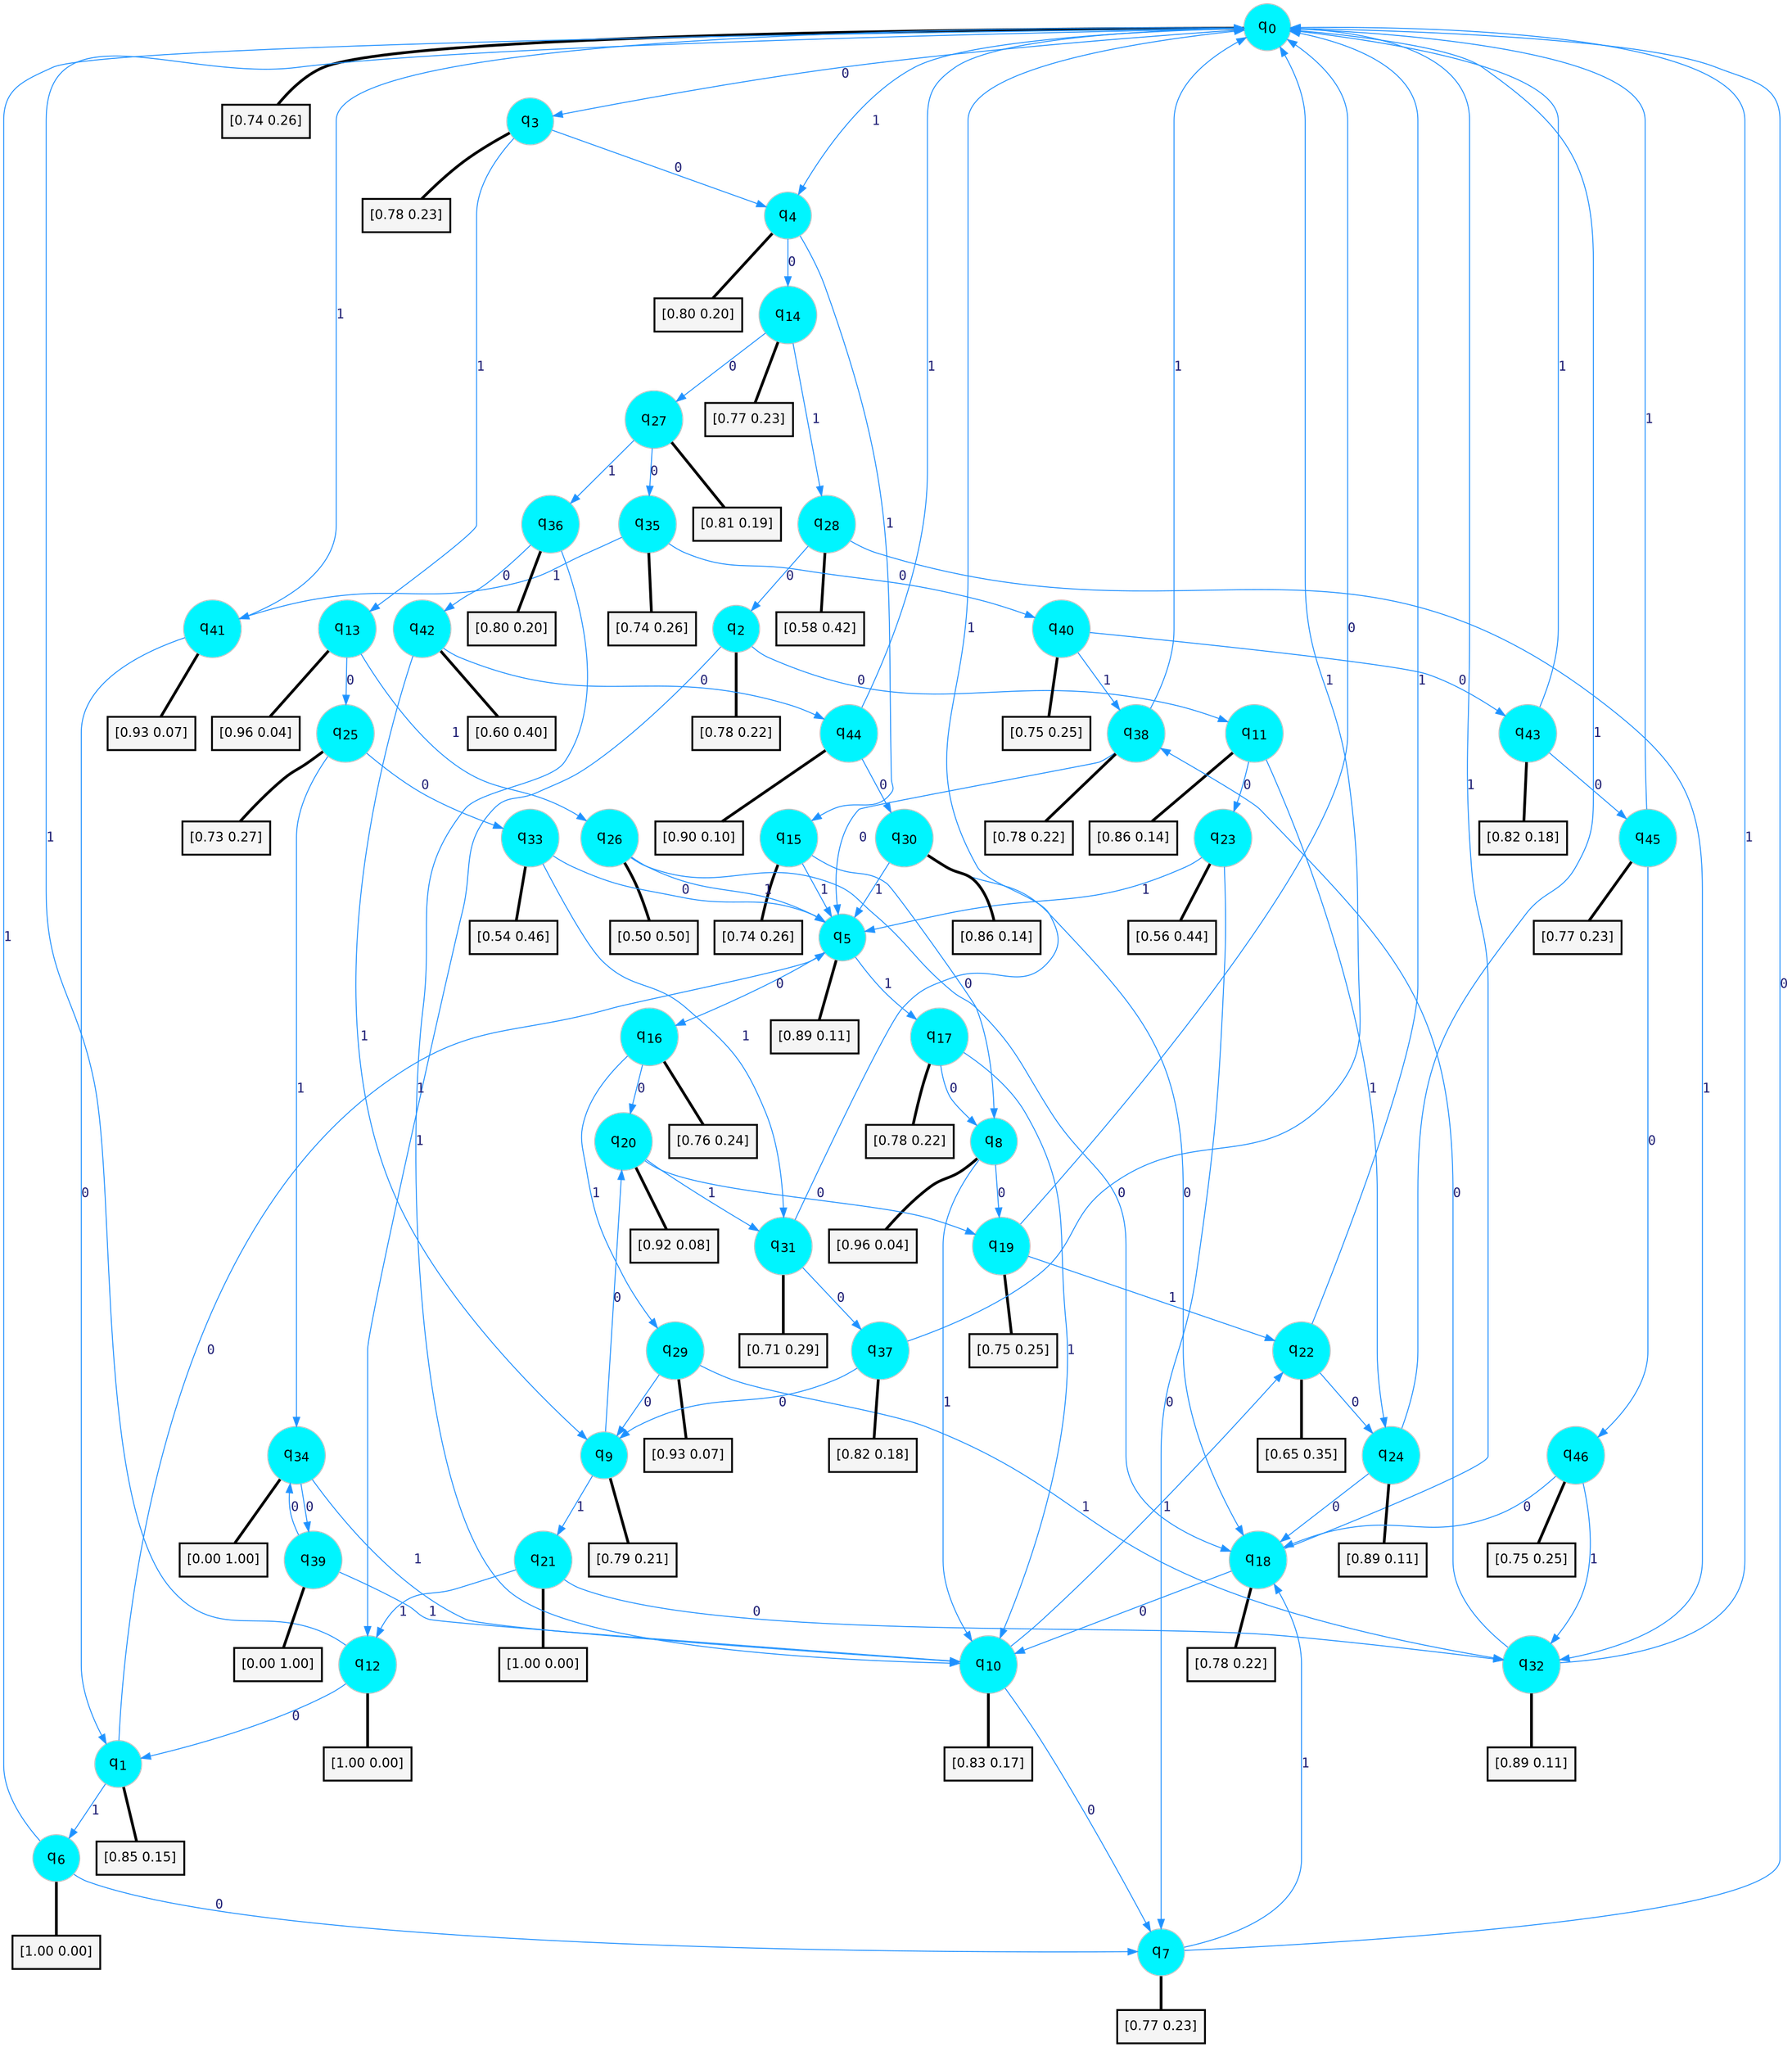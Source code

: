 digraph G {
graph [
bgcolor=transparent, dpi=300, rankdir=TD, size="40,25"];
node [
color=gray, fillcolor=turquoise1, fontcolor=black, fontname=Helvetica, fontsize=16, fontweight=bold, shape=circle, style=filled];
edge [
arrowsize=1, color=dodgerblue1, fontcolor=midnightblue, fontname=courier, fontweight=bold, penwidth=1, style=solid, weight=20];
0[label=<q<SUB>0</SUB>>];
1[label=<q<SUB>1</SUB>>];
2[label=<q<SUB>2</SUB>>];
3[label=<q<SUB>3</SUB>>];
4[label=<q<SUB>4</SUB>>];
5[label=<q<SUB>5</SUB>>];
6[label=<q<SUB>6</SUB>>];
7[label=<q<SUB>7</SUB>>];
8[label=<q<SUB>8</SUB>>];
9[label=<q<SUB>9</SUB>>];
10[label=<q<SUB>10</SUB>>];
11[label=<q<SUB>11</SUB>>];
12[label=<q<SUB>12</SUB>>];
13[label=<q<SUB>13</SUB>>];
14[label=<q<SUB>14</SUB>>];
15[label=<q<SUB>15</SUB>>];
16[label=<q<SUB>16</SUB>>];
17[label=<q<SUB>17</SUB>>];
18[label=<q<SUB>18</SUB>>];
19[label=<q<SUB>19</SUB>>];
20[label=<q<SUB>20</SUB>>];
21[label=<q<SUB>21</SUB>>];
22[label=<q<SUB>22</SUB>>];
23[label=<q<SUB>23</SUB>>];
24[label=<q<SUB>24</SUB>>];
25[label=<q<SUB>25</SUB>>];
26[label=<q<SUB>26</SUB>>];
27[label=<q<SUB>27</SUB>>];
28[label=<q<SUB>28</SUB>>];
29[label=<q<SUB>29</SUB>>];
30[label=<q<SUB>30</SUB>>];
31[label=<q<SUB>31</SUB>>];
32[label=<q<SUB>32</SUB>>];
33[label=<q<SUB>33</SUB>>];
34[label=<q<SUB>34</SUB>>];
35[label=<q<SUB>35</SUB>>];
36[label=<q<SUB>36</SUB>>];
37[label=<q<SUB>37</SUB>>];
38[label=<q<SUB>38</SUB>>];
39[label=<q<SUB>39</SUB>>];
40[label=<q<SUB>40</SUB>>];
41[label=<q<SUB>41</SUB>>];
42[label=<q<SUB>42</SUB>>];
43[label=<q<SUB>43</SUB>>];
44[label=<q<SUB>44</SUB>>];
45[label=<q<SUB>45</SUB>>];
46[label=<q<SUB>46</SUB>>];
47[label="[0.74 0.26]", shape=box,fontcolor=black, fontname=Helvetica, fontsize=14, penwidth=2, fillcolor=whitesmoke,color=black];
48[label="[0.85 0.15]", shape=box,fontcolor=black, fontname=Helvetica, fontsize=14, penwidth=2, fillcolor=whitesmoke,color=black];
49[label="[0.78 0.22]", shape=box,fontcolor=black, fontname=Helvetica, fontsize=14, penwidth=2, fillcolor=whitesmoke,color=black];
50[label="[0.78 0.23]", shape=box,fontcolor=black, fontname=Helvetica, fontsize=14, penwidth=2, fillcolor=whitesmoke,color=black];
51[label="[0.80 0.20]", shape=box,fontcolor=black, fontname=Helvetica, fontsize=14, penwidth=2, fillcolor=whitesmoke,color=black];
52[label="[0.89 0.11]", shape=box,fontcolor=black, fontname=Helvetica, fontsize=14, penwidth=2, fillcolor=whitesmoke,color=black];
53[label="[1.00 0.00]", shape=box,fontcolor=black, fontname=Helvetica, fontsize=14, penwidth=2, fillcolor=whitesmoke,color=black];
54[label="[0.77 0.23]", shape=box,fontcolor=black, fontname=Helvetica, fontsize=14, penwidth=2, fillcolor=whitesmoke,color=black];
55[label="[0.96 0.04]", shape=box,fontcolor=black, fontname=Helvetica, fontsize=14, penwidth=2, fillcolor=whitesmoke,color=black];
56[label="[0.79 0.21]", shape=box,fontcolor=black, fontname=Helvetica, fontsize=14, penwidth=2, fillcolor=whitesmoke,color=black];
57[label="[0.83 0.17]", shape=box,fontcolor=black, fontname=Helvetica, fontsize=14, penwidth=2, fillcolor=whitesmoke,color=black];
58[label="[0.86 0.14]", shape=box,fontcolor=black, fontname=Helvetica, fontsize=14, penwidth=2, fillcolor=whitesmoke,color=black];
59[label="[1.00 0.00]", shape=box,fontcolor=black, fontname=Helvetica, fontsize=14, penwidth=2, fillcolor=whitesmoke,color=black];
60[label="[0.96 0.04]", shape=box,fontcolor=black, fontname=Helvetica, fontsize=14, penwidth=2, fillcolor=whitesmoke,color=black];
61[label="[0.77 0.23]", shape=box,fontcolor=black, fontname=Helvetica, fontsize=14, penwidth=2, fillcolor=whitesmoke,color=black];
62[label="[0.74 0.26]", shape=box,fontcolor=black, fontname=Helvetica, fontsize=14, penwidth=2, fillcolor=whitesmoke,color=black];
63[label="[0.76 0.24]", shape=box,fontcolor=black, fontname=Helvetica, fontsize=14, penwidth=2, fillcolor=whitesmoke,color=black];
64[label="[0.78 0.22]", shape=box,fontcolor=black, fontname=Helvetica, fontsize=14, penwidth=2, fillcolor=whitesmoke,color=black];
65[label="[0.78 0.22]", shape=box,fontcolor=black, fontname=Helvetica, fontsize=14, penwidth=2, fillcolor=whitesmoke,color=black];
66[label="[0.75 0.25]", shape=box,fontcolor=black, fontname=Helvetica, fontsize=14, penwidth=2, fillcolor=whitesmoke,color=black];
67[label="[0.92 0.08]", shape=box,fontcolor=black, fontname=Helvetica, fontsize=14, penwidth=2, fillcolor=whitesmoke,color=black];
68[label="[1.00 0.00]", shape=box,fontcolor=black, fontname=Helvetica, fontsize=14, penwidth=2, fillcolor=whitesmoke,color=black];
69[label="[0.65 0.35]", shape=box,fontcolor=black, fontname=Helvetica, fontsize=14, penwidth=2, fillcolor=whitesmoke,color=black];
70[label="[0.56 0.44]", shape=box,fontcolor=black, fontname=Helvetica, fontsize=14, penwidth=2, fillcolor=whitesmoke,color=black];
71[label="[0.89 0.11]", shape=box,fontcolor=black, fontname=Helvetica, fontsize=14, penwidth=2, fillcolor=whitesmoke,color=black];
72[label="[0.73 0.27]", shape=box,fontcolor=black, fontname=Helvetica, fontsize=14, penwidth=2, fillcolor=whitesmoke,color=black];
73[label="[0.50 0.50]", shape=box,fontcolor=black, fontname=Helvetica, fontsize=14, penwidth=2, fillcolor=whitesmoke,color=black];
74[label="[0.81 0.19]", shape=box,fontcolor=black, fontname=Helvetica, fontsize=14, penwidth=2, fillcolor=whitesmoke,color=black];
75[label="[0.58 0.42]", shape=box,fontcolor=black, fontname=Helvetica, fontsize=14, penwidth=2, fillcolor=whitesmoke,color=black];
76[label="[0.93 0.07]", shape=box,fontcolor=black, fontname=Helvetica, fontsize=14, penwidth=2, fillcolor=whitesmoke,color=black];
77[label="[0.86 0.14]", shape=box,fontcolor=black, fontname=Helvetica, fontsize=14, penwidth=2, fillcolor=whitesmoke,color=black];
78[label="[0.71 0.29]", shape=box,fontcolor=black, fontname=Helvetica, fontsize=14, penwidth=2, fillcolor=whitesmoke,color=black];
79[label="[0.89 0.11]", shape=box,fontcolor=black, fontname=Helvetica, fontsize=14, penwidth=2, fillcolor=whitesmoke,color=black];
80[label="[0.54 0.46]", shape=box,fontcolor=black, fontname=Helvetica, fontsize=14, penwidth=2, fillcolor=whitesmoke,color=black];
81[label="[0.00 1.00]", shape=box,fontcolor=black, fontname=Helvetica, fontsize=14, penwidth=2, fillcolor=whitesmoke,color=black];
82[label="[0.74 0.26]", shape=box,fontcolor=black, fontname=Helvetica, fontsize=14, penwidth=2, fillcolor=whitesmoke,color=black];
83[label="[0.80 0.20]", shape=box,fontcolor=black, fontname=Helvetica, fontsize=14, penwidth=2, fillcolor=whitesmoke,color=black];
84[label="[0.82 0.18]", shape=box,fontcolor=black, fontname=Helvetica, fontsize=14, penwidth=2, fillcolor=whitesmoke,color=black];
85[label="[0.78 0.22]", shape=box,fontcolor=black, fontname=Helvetica, fontsize=14, penwidth=2, fillcolor=whitesmoke,color=black];
86[label="[0.00 1.00]", shape=box,fontcolor=black, fontname=Helvetica, fontsize=14, penwidth=2, fillcolor=whitesmoke,color=black];
87[label="[0.75 0.25]", shape=box,fontcolor=black, fontname=Helvetica, fontsize=14, penwidth=2, fillcolor=whitesmoke,color=black];
88[label="[0.93 0.07]", shape=box,fontcolor=black, fontname=Helvetica, fontsize=14, penwidth=2, fillcolor=whitesmoke,color=black];
89[label="[0.60 0.40]", shape=box,fontcolor=black, fontname=Helvetica, fontsize=14, penwidth=2, fillcolor=whitesmoke,color=black];
90[label="[0.82 0.18]", shape=box,fontcolor=black, fontname=Helvetica, fontsize=14, penwidth=2, fillcolor=whitesmoke,color=black];
91[label="[0.90 0.10]", shape=box,fontcolor=black, fontname=Helvetica, fontsize=14, penwidth=2, fillcolor=whitesmoke,color=black];
92[label="[0.77 0.23]", shape=box,fontcolor=black, fontname=Helvetica, fontsize=14, penwidth=2, fillcolor=whitesmoke,color=black];
93[label="[0.75 0.25]", shape=box,fontcolor=black, fontname=Helvetica, fontsize=14, penwidth=2, fillcolor=whitesmoke,color=black];
0->3 [label=0];
0->4 [label=1];
0->47 [arrowhead=none, penwidth=3,color=black];
1->5 [label=0];
1->6 [label=1];
1->48 [arrowhead=none, penwidth=3,color=black];
2->11 [label=0];
2->12 [label=1];
2->49 [arrowhead=none, penwidth=3,color=black];
3->4 [label=0];
3->13 [label=1];
3->50 [arrowhead=none, penwidth=3,color=black];
4->14 [label=0];
4->15 [label=1];
4->51 [arrowhead=none, penwidth=3,color=black];
5->16 [label=0];
5->17 [label=1];
5->52 [arrowhead=none, penwidth=3,color=black];
6->7 [label=0];
6->0 [label=1];
6->53 [arrowhead=none, penwidth=3,color=black];
7->0 [label=0];
7->18 [label=1];
7->54 [arrowhead=none, penwidth=3,color=black];
8->19 [label=0];
8->10 [label=1];
8->55 [arrowhead=none, penwidth=3,color=black];
9->20 [label=0];
9->21 [label=1];
9->56 [arrowhead=none, penwidth=3,color=black];
10->7 [label=0];
10->22 [label=1];
10->57 [arrowhead=none, penwidth=3,color=black];
11->23 [label=0];
11->24 [label=1];
11->58 [arrowhead=none, penwidth=3,color=black];
12->1 [label=0];
12->0 [label=1];
12->59 [arrowhead=none, penwidth=3,color=black];
13->25 [label=0];
13->26 [label=1];
13->60 [arrowhead=none, penwidth=3,color=black];
14->27 [label=0];
14->28 [label=1];
14->61 [arrowhead=none, penwidth=3,color=black];
15->8 [label=0];
15->5 [label=1];
15->62 [arrowhead=none, penwidth=3,color=black];
16->20 [label=0];
16->29 [label=1];
16->63 [arrowhead=none, penwidth=3,color=black];
17->8 [label=0];
17->10 [label=1];
17->64 [arrowhead=none, penwidth=3,color=black];
18->10 [label=0];
18->0 [label=1];
18->65 [arrowhead=none, penwidth=3,color=black];
19->0 [label=0];
19->22 [label=1];
19->66 [arrowhead=none, penwidth=3,color=black];
20->19 [label=0];
20->31 [label=1];
20->67 [arrowhead=none, penwidth=3,color=black];
21->32 [label=0];
21->12 [label=1];
21->68 [arrowhead=none, penwidth=3,color=black];
22->24 [label=0];
22->0 [label=1];
22->69 [arrowhead=none, penwidth=3,color=black];
23->7 [label=0];
23->5 [label=1];
23->70 [arrowhead=none, penwidth=3,color=black];
24->18 [label=0];
24->0 [label=1];
24->71 [arrowhead=none, penwidth=3,color=black];
25->33 [label=0];
25->34 [label=1];
25->72 [arrowhead=none, penwidth=3,color=black];
26->18 [label=0];
26->5 [label=1];
26->73 [arrowhead=none, penwidth=3,color=black];
27->35 [label=0];
27->36 [label=1];
27->74 [arrowhead=none, penwidth=3,color=black];
28->2 [label=0];
28->32 [label=1];
28->75 [arrowhead=none, penwidth=3,color=black];
29->9 [label=0];
29->32 [label=1];
29->76 [arrowhead=none, penwidth=3,color=black];
30->18 [label=0];
30->5 [label=1];
30->77 [arrowhead=none, penwidth=3,color=black];
31->37 [label=0];
31->0 [label=1];
31->78 [arrowhead=none, penwidth=3,color=black];
32->38 [label=0];
32->0 [label=1];
32->79 [arrowhead=none, penwidth=3,color=black];
33->5 [label=0];
33->31 [label=1];
33->80 [arrowhead=none, penwidth=3,color=black];
34->39 [label=0];
34->10 [label=1];
34->81 [arrowhead=none, penwidth=3,color=black];
35->40 [label=0];
35->41 [label=1];
35->82 [arrowhead=none, penwidth=3,color=black];
36->42 [label=0];
36->10 [label=1];
36->83 [arrowhead=none, penwidth=3,color=black];
37->9 [label=0];
37->0 [label=1];
37->84 [arrowhead=none, penwidth=3,color=black];
38->5 [label=0];
38->0 [label=1];
38->85 [arrowhead=none, penwidth=3,color=black];
39->34 [label=0];
39->10 [label=1];
39->86 [arrowhead=none, penwidth=3,color=black];
40->43 [label=0];
40->38 [label=1];
40->87 [arrowhead=none, penwidth=3,color=black];
41->1 [label=0];
41->0 [label=1];
41->88 [arrowhead=none, penwidth=3,color=black];
42->44 [label=0];
42->9 [label=1];
42->89 [arrowhead=none, penwidth=3,color=black];
43->45 [label=0];
43->0 [label=1];
43->90 [arrowhead=none, penwidth=3,color=black];
44->30 [label=0];
44->0 [label=1];
44->91 [arrowhead=none, penwidth=3,color=black];
45->46 [label=0];
45->0 [label=1];
45->92 [arrowhead=none, penwidth=3,color=black];
46->18 [label=0];
46->32 [label=1];
46->93 [arrowhead=none, penwidth=3,color=black];
}
